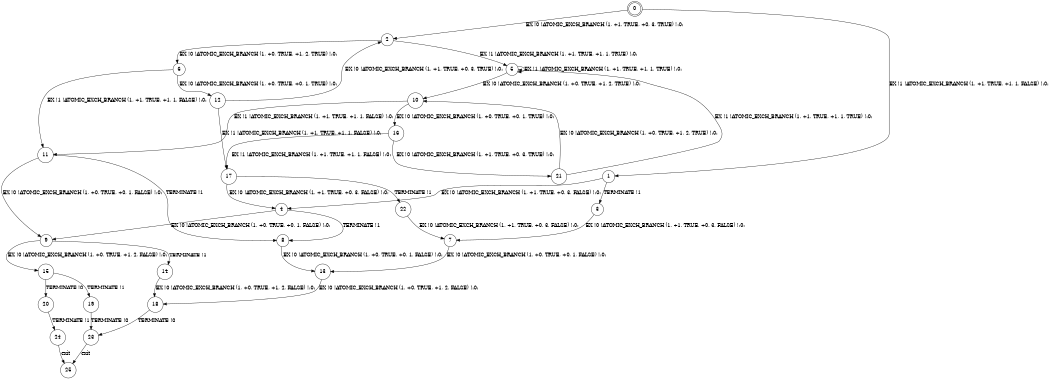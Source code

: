 digraph BCG {
size = "7, 10.5";
center = TRUE;
node [shape = circle];
0 [peripheries = 2];
0 -> 1 [label = "EX !1 !ATOMIC_EXCH_BRANCH (1, +1, TRUE, +1, 1, FALSE) !:0:"];
0 -> 2 [label = "EX !0 !ATOMIC_EXCH_BRANCH (1, +1, TRUE, +0, 3, TRUE) !:0:"];
1 -> 3 [label = "TERMINATE !1"];
1 -> 4 [label = "EX !0 !ATOMIC_EXCH_BRANCH (1, +1, TRUE, +0, 3, FALSE) !:0:"];
2 -> 5 [label = "EX !1 !ATOMIC_EXCH_BRANCH (1, +1, TRUE, +1, 1, TRUE) !:0:"];
2 -> 6 [label = "EX !0 !ATOMIC_EXCH_BRANCH (1, +0, TRUE, +1, 2, TRUE) !:0:"];
3 -> 7 [label = "EX !0 !ATOMIC_EXCH_BRANCH (1, +1, TRUE, +0, 3, FALSE) !:0:"];
4 -> 8 [label = "TERMINATE !1"];
4 -> 9 [label = "EX !0 !ATOMIC_EXCH_BRANCH (1, +0, TRUE, +0, 1, FALSE) !:0:"];
5 -> 5 [label = "EX !1 !ATOMIC_EXCH_BRANCH (1, +1, TRUE, +1, 1, TRUE) !:0:"];
5 -> 10 [label = "EX !0 !ATOMIC_EXCH_BRANCH (1, +0, TRUE, +1, 2, TRUE) !:0:"];
6 -> 11 [label = "EX !1 !ATOMIC_EXCH_BRANCH (1, +1, TRUE, +1, 1, FALSE) !:0:"];
6 -> 12 [label = "EX !0 !ATOMIC_EXCH_BRANCH (1, +0, TRUE, +0, 1, TRUE) !:0:"];
7 -> 13 [label = "EX !0 !ATOMIC_EXCH_BRANCH (1, +0, TRUE, +0, 1, FALSE) !:0:"];
8 -> 13 [label = "EX !0 !ATOMIC_EXCH_BRANCH (1, +0, TRUE, +0, 1, FALSE) !:0:"];
9 -> 14 [label = "TERMINATE !1"];
9 -> 15 [label = "EX !0 !ATOMIC_EXCH_BRANCH (1, +0, TRUE, +1, 2, FALSE) !:0:"];
10 -> 11 [label = "EX !1 !ATOMIC_EXCH_BRANCH (1, +1, TRUE, +1, 1, FALSE) !:0:"];
10 -> 16 [label = "EX !0 !ATOMIC_EXCH_BRANCH (1, +0, TRUE, +0, 1, TRUE) !:0:"];
11 -> 8 [label = "TERMINATE !1"];
11 -> 9 [label = "EX !0 !ATOMIC_EXCH_BRANCH (1, +0, TRUE, +0, 1, FALSE) !:0:"];
12 -> 17 [label = "EX !1 !ATOMIC_EXCH_BRANCH (1, +1, TRUE, +1, 1, FALSE) !:0:"];
12 -> 2 [label = "EX !0 !ATOMIC_EXCH_BRANCH (1, +1, TRUE, +0, 3, TRUE) !:0:"];
13 -> 18 [label = "EX !0 !ATOMIC_EXCH_BRANCH (1, +0, TRUE, +1, 2, FALSE) !:0:"];
14 -> 18 [label = "EX !0 !ATOMIC_EXCH_BRANCH (1, +0, TRUE, +1, 2, FALSE) !:0:"];
15 -> 19 [label = "TERMINATE !1"];
15 -> 20 [label = "TERMINATE !0"];
16 -> 17 [label = "EX !1 !ATOMIC_EXCH_BRANCH (1, +1, TRUE, +1, 1, FALSE) !:0:"];
16 -> 21 [label = "EX !0 !ATOMIC_EXCH_BRANCH (1, +1, TRUE, +0, 3, TRUE) !:0:"];
17 -> 22 [label = "TERMINATE !1"];
17 -> 4 [label = "EX !0 !ATOMIC_EXCH_BRANCH (1, +1, TRUE, +0, 3, FALSE) !:0:"];
18 -> 23 [label = "TERMINATE !0"];
19 -> 23 [label = "TERMINATE !0"];
20 -> 24 [label = "TERMINATE !1"];
21 -> 5 [label = "EX !1 !ATOMIC_EXCH_BRANCH (1, +1, TRUE, +1, 1, TRUE) !:0:"];
21 -> 10 [label = "EX !0 !ATOMIC_EXCH_BRANCH (1, +0, TRUE, +1, 2, TRUE) !:0:"];
22 -> 7 [label = "EX !0 !ATOMIC_EXCH_BRANCH (1, +1, TRUE, +0, 3, FALSE) !:0:"];
23 -> 25 [label = "exit"];
24 -> 25 [label = "exit"];
}
